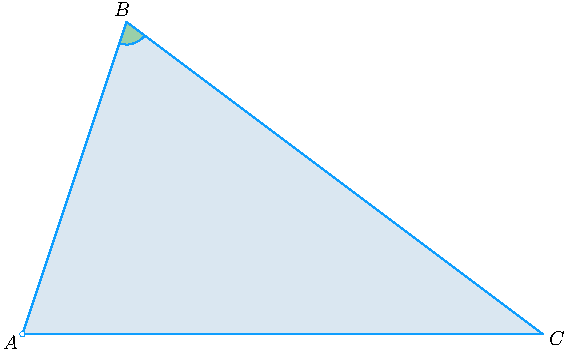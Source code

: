 import geometry;

// Первичные настройки

defaultpen(fontsize(10pt));
size(10cm);

// Цвета треугольника

var bg_color_triangle=RGB(218, 231, 241);
var border_color_triangle=RGB(15, 158, 254);

// Цвета угла

var bg_color_angle=RGB(153,208,169);
var border_color_angle=RGB(15, 158, 254)+0.5;

// Функция создания точки

void ddot(pair P, pen ccolor, real ssize) {
  dot(P, ccolor+(ssize)); dot(P, white+(ssize-1));
}

// Чертёж

pair A, B, C, L1, L2, L3, I;

A=(0,0); B=(1,3); C=(5,0);

triangle t=triangle(A, B, C);

fill(t, bg_color_triangle);

markangle(A, B, C, Fill(bg_color_angle), p=border_color_angle, radius=0.4cm);
draw(t, border_color_triangle); label(t);
ddot(A, border_color_triangle, 2.5);